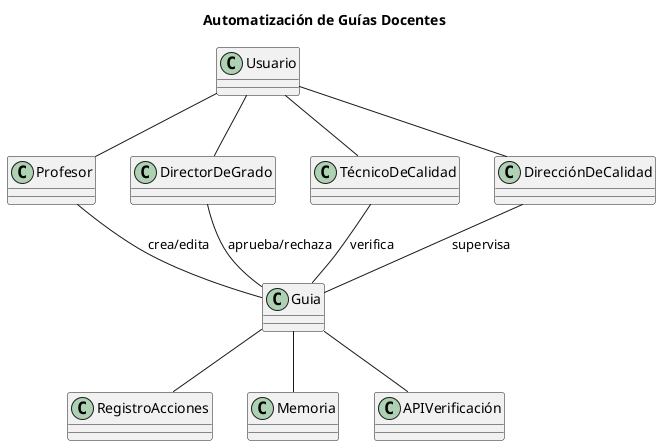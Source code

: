 @startuml Diagrama de Clases
title Automatización de Guías Docentes

class Usuario {
}

class Profesor {
}

class DirectorDeGrado {
}

class TécnicoDeCalidad {
}

class DirecciónDeCalidad {
}

class Guia {
}

class RegistroAcciones {
}

class Memoria {
}

class APIVerificación {
}

Usuario -- Profesor
Usuario -- DirectorDeGrado
Usuario -- TécnicoDeCalidad
Usuario -- DirecciónDeCalidad

Profesor -- Guia : "crea/edita"
DirectorDeGrado -- Guia : "aprueba/rechaza"
TécnicoDeCalidad -- Guia : "verifica"
DirecciónDeCalidad -- Guia : "supervisa"

Guia -- RegistroAcciones 
Guia -- Memoria 
Guia -- APIVerificación

@enduml

